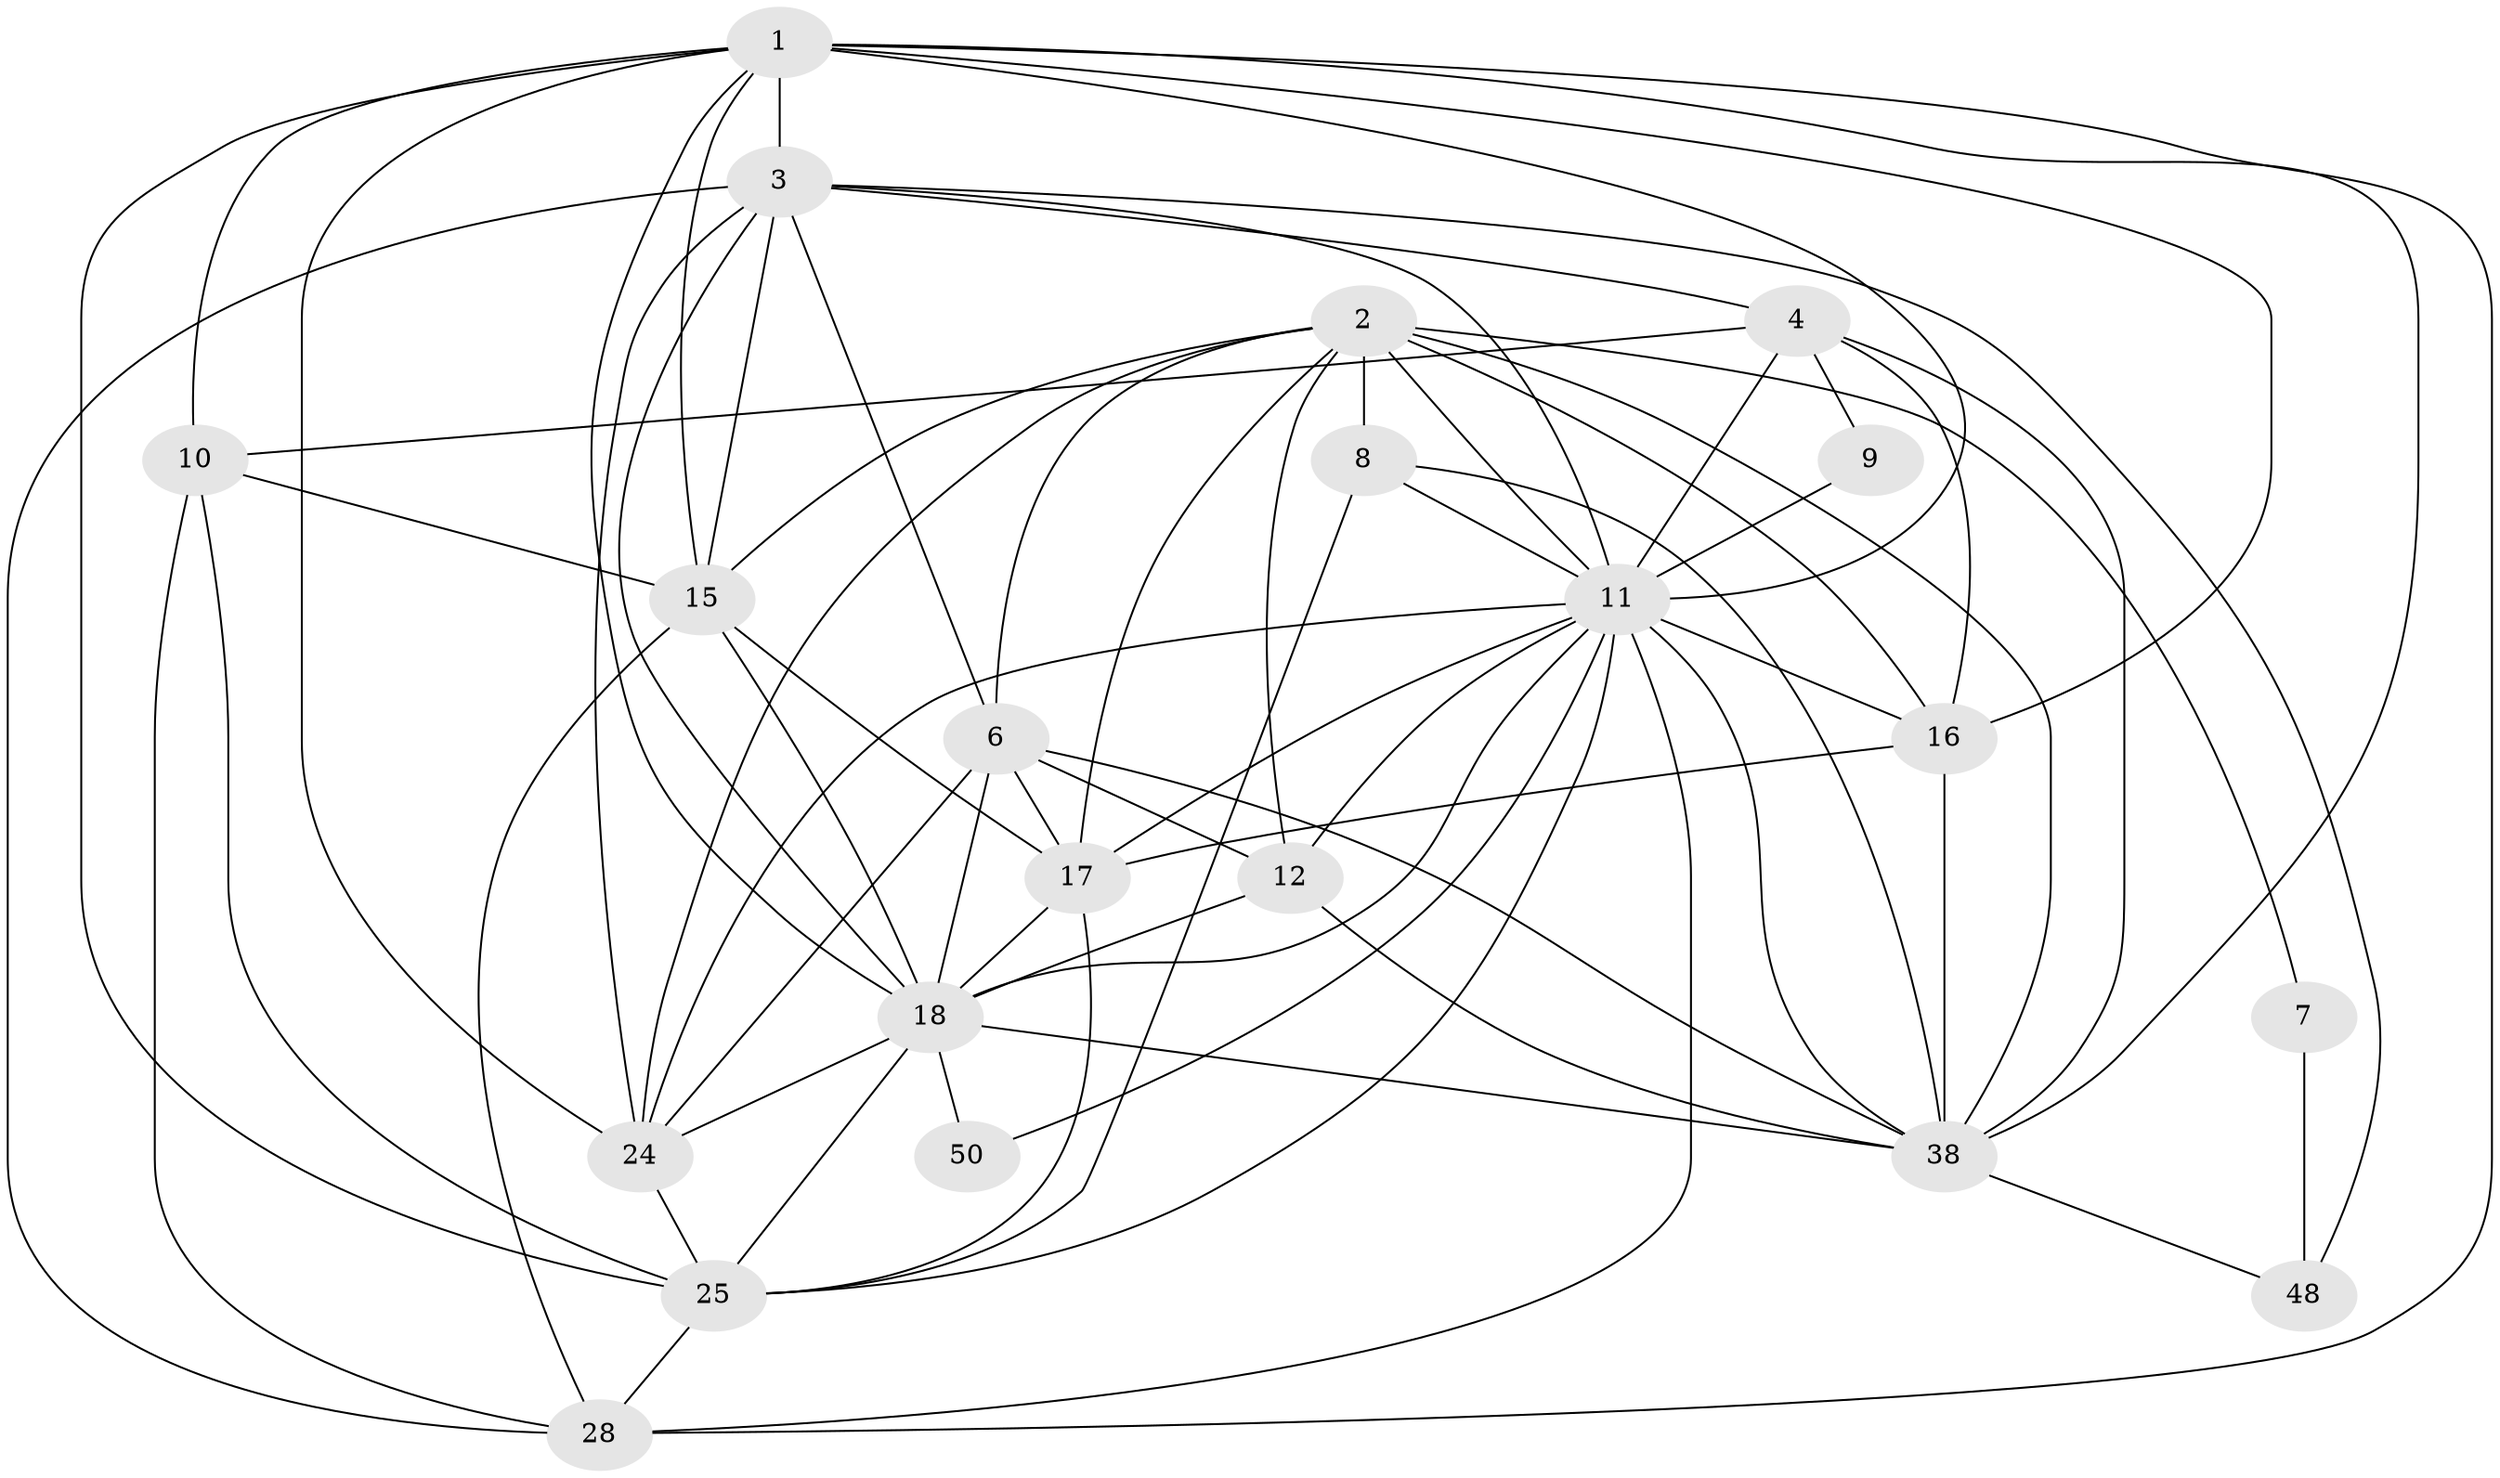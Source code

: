 // original degree distribution, {4: 0.2361111111111111, 3: 0.3333333333333333, 6: 0.09722222222222222, 2: 0.1388888888888889, 5: 0.1111111111111111, 7: 0.041666666666666664, 8: 0.027777777777777776, 9: 0.013888888888888888}
// Generated by graph-tools (version 1.1) at 2025/18/03/04/25 18:18:50]
// undirected, 21 vertices, 71 edges
graph export_dot {
graph [start="1"]
  node [color=gray90,style=filled];
  1 [super="+39+13"];
  2 [super="+5+19"];
  3 [super="+62+41"];
  4 [super="+67+37"];
  6 [super="+27+71"];
  7;
  8 [super="+45"];
  9 [super="+53"];
  10 [super="+43+33"];
  11 [super="+32"];
  12 [super="+34"];
  15 [super="+29+26"];
  16 [super="+35"];
  17 [super="+21+22"];
  18 [super="+59+31+56"];
  24 [super="+65+66"];
  25 [super="+64+44+46"];
  28 [super="+36"];
  38 [super="+42+49"];
  48;
  50;
  1 -- 16;
  1 -- 3 [weight=2];
  1 -- 11 [weight=3];
  1 -- 38;
  1 -- 10 [weight=2];
  1 -- 15 [weight=2];
  1 -- 18;
  1 -- 24;
  1 -- 25;
  1 -- 28;
  2 -- 17;
  2 -- 38 [weight=3];
  2 -- 7;
  2 -- 12;
  2 -- 24;
  2 -- 6;
  2 -- 11;
  2 -- 15 [weight=2];
  2 -- 16;
  2 -- 8;
  3 -- 48;
  3 -- 4;
  3 -- 24;
  3 -- 18;
  3 -- 28;
  3 -- 6;
  3 -- 11 [weight=2];
  3 -- 15;
  4 -- 16;
  4 -- 10;
  4 -- 38;
  4 -- 11;
  4 -- 9;
  6 -- 18;
  6 -- 17;
  6 -- 24;
  6 -- 12;
  6 -- 38;
  7 -- 48;
  8 -- 25;
  8 -- 11 [weight=2];
  8 -- 38;
  9 -- 11 [weight=2];
  10 -- 28;
  10 -- 25;
  10 -- 15;
  11 -- 16 [weight=2];
  11 -- 38;
  11 -- 12 [weight=2];
  11 -- 17 [weight=2];
  11 -- 18;
  11 -- 50;
  11 -- 24;
  11 -- 25;
  11 -- 28;
  12 -- 18 [weight=2];
  12 -- 38;
  15 -- 18;
  15 -- 17;
  15 -- 28;
  16 -- 38;
  16 -- 17;
  17 -- 18;
  17 -- 25;
  18 -- 25;
  18 -- 50;
  18 -- 38 [weight=2];
  18 -- 24 [weight=2];
  24 -- 25;
  25 -- 28;
  38 -- 48;
}
